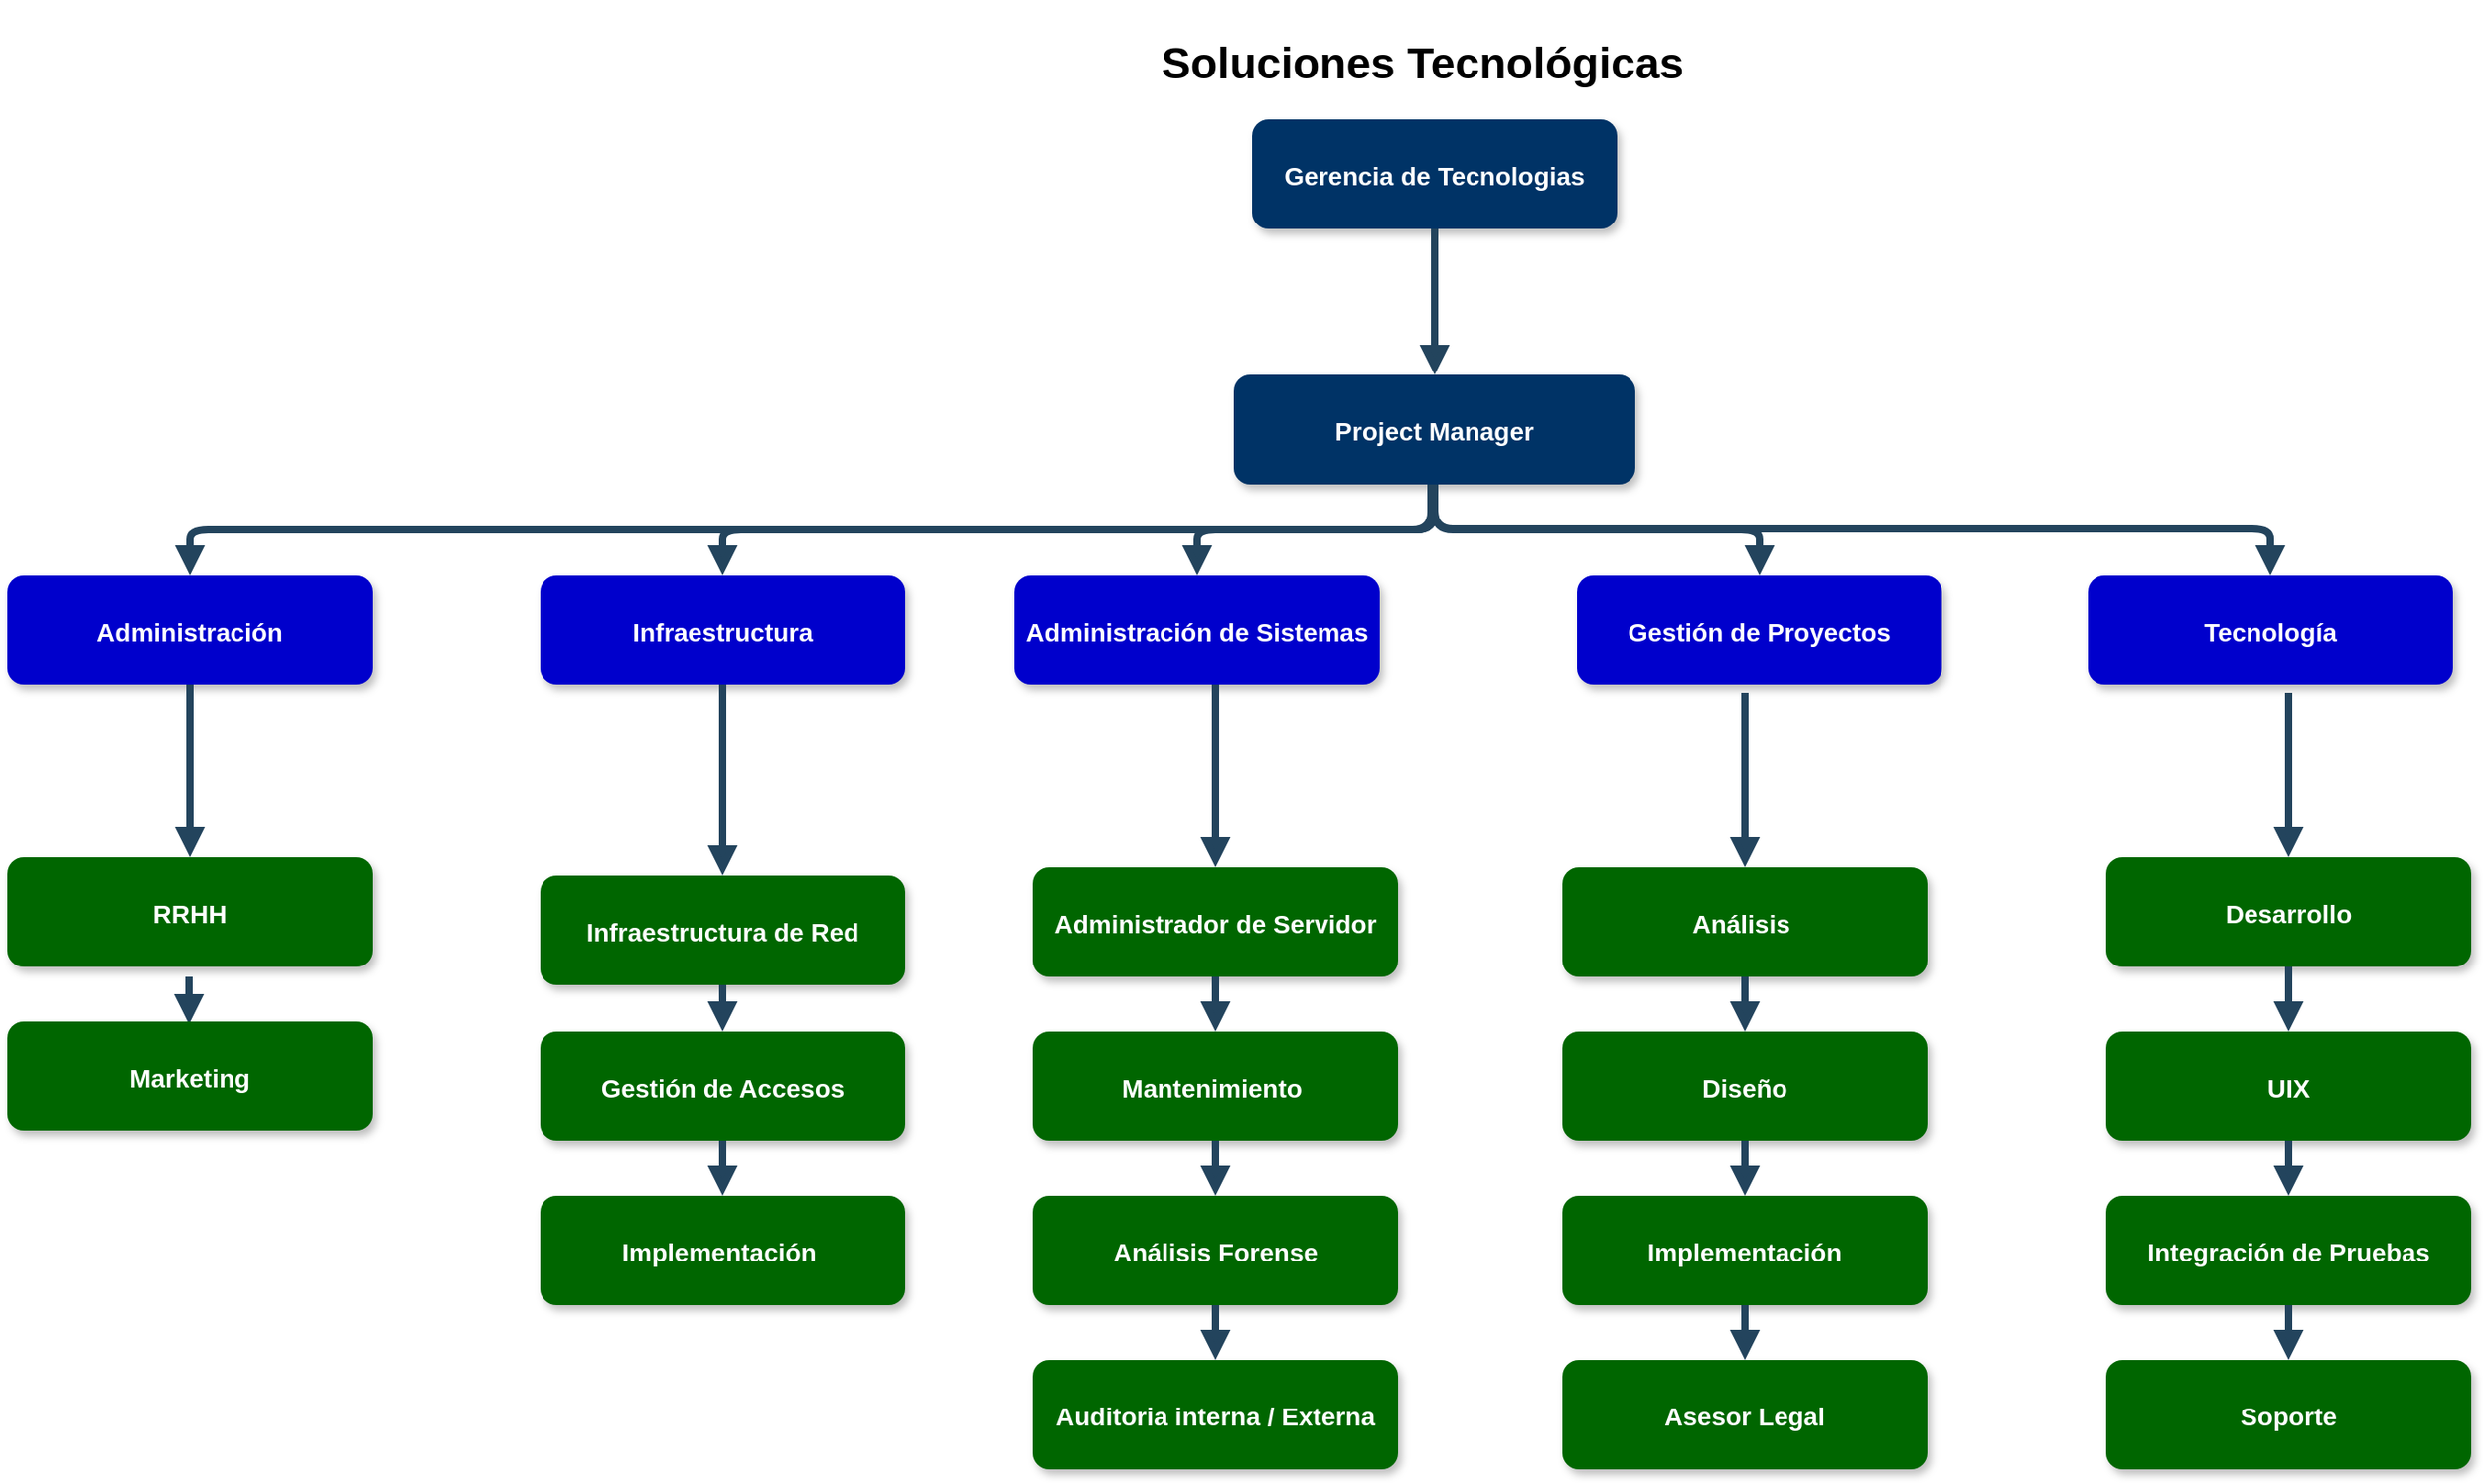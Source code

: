 <mxfile version="21.3.4" type="github">
  <diagram name="Page-1" id="97916047-d0de-89f5-080d-49f4d83e522f">
    <mxGraphModel dx="3907.5" dy="988" grid="1" gridSize="10" guides="1" tooltips="1" connect="1" arrows="1" fold="1" page="1" pageScale="1.5" pageWidth="1169" pageHeight="827" background="none" math="0" shadow="0">
      <root>
        <mxCell id="0" />
        <mxCell id="1" parent="0" />
        <mxCell id="2" value="Gerencia de Tecnologias" style="rounded=1;fillColor=#003366;strokeColor=none;shadow=1;gradientColor=none;fontStyle=1;fontColor=#FFFFFF;fontSize=14;" parent="1" vertex="1">
          <mxGeometry x="672" y="205.5" width="200" height="60" as="geometry" />
        </mxCell>
        <mxCell id="3" value="Project Manager" style="rounded=1;fillColor=#003366;strokeColor=none;shadow=1;gradientColor=none;fontStyle=1;fontColor=#FFFFFF;fontSize=14;" parent="1" vertex="1">
          <mxGeometry x="662" y="345.5" width="220" height="60" as="geometry" />
        </mxCell>
        <mxCell id="4" value="Infraestructura" style="rounded=1;fillColor=#0000CC;strokeColor=none;shadow=1;gradientColor=none;fontStyle=1;fontColor=#FFFFFF;fontSize=14;" parent="1" vertex="1">
          <mxGeometry x="282" y="455.5" width="200" height="60" as="geometry" />
        </mxCell>
        <mxCell id="5" value="Administración de Sistemas" style="rounded=1;fillColor=#0000CC;strokeColor=none;shadow=1;gradientColor=none;fontStyle=1;fontColor=#FFFFFF;fontSize=14;" parent="1" vertex="1">
          <mxGeometry x="542" y="455.5" width="200" height="60" as="geometry" />
        </mxCell>
        <mxCell id="6" value="Gestión de Proyectos" style="rounded=1;fillColor=#0000CC;strokeColor=none;shadow=1;gradientColor=none;fontStyle=1;fontColor=#FFFFFF;fontSize=14;" parent="1" vertex="1">
          <mxGeometry x="850" y="455.5" width="200" height="60" as="geometry" />
        </mxCell>
        <mxCell id="8" value="Infraestructura de Red" style="rounded=1;fillColor=#006600;strokeColor=none;shadow=1;gradientColor=none;fontStyle=1;fontColor=#FFFFFF;fontSize=14;" parent="1" vertex="1">
          <mxGeometry x="282" y="620" width="200" height="60" as="geometry" />
        </mxCell>
        <mxCell id="9" value="Gestión de Accesos" style="rounded=1;fillColor=#006600;strokeColor=none;shadow=1;gradientColor=none;fontStyle=1;fontColor=#FFFFFF;fontSize=14;" parent="1" vertex="1">
          <mxGeometry x="282" y="705.5" width="200" height="60" as="geometry" />
        </mxCell>
        <mxCell id="10" value="Implementación " style="rounded=1;fillColor=#006600;strokeColor=none;shadow=1;gradientColor=none;fontStyle=1;fontColor=#FFFFFF;fontSize=14;" parent="1" vertex="1">
          <mxGeometry x="282" y="795.5" width="200" height="60" as="geometry" />
        </mxCell>
        <mxCell id="13" value="Administrador de Servidor" style="rounded=1;fillColor=#006600;strokeColor=none;shadow=1;gradientColor=none;fontStyle=1;fontColor=#FFFFFF;fontSize=14;" parent="1" vertex="1">
          <mxGeometry x="552" y="615.5" width="200" height="60" as="geometry" />
        </mxCell>
        <mxCell id="14" value="Mantenimiento " style="rounded=1;fillColor=#006600;strokeColor=none;shadow=1;gradientColor=none;fontStyle=1;fontColor=#FFFFFF;fontSize=14;" parent="1" vertex="1">
          <mxGeometry x="552" y="705.5" width="200" height="60" as="geometry" />
        </mxCell>
        <mxCell id="15" value="Análisis Forense" style="rounded=1;fillColor=#006600;strokeColor=none;shadow=1;gradientColor=none;fontStyle=1;fontColor=#FFFFFF;fontSize=14;" parent="1" vertex="1">
          <mxGeometry x="552" y="795.5" width="200" height="60" as="geometry" />
        </mxCell>
        <mxCell id="16" value="Auditoria interna / Externa" style="rounded=1;fillColor=#006600;strokeColor=none;shadow=1;gradientColor=none;fontStyle=1;fontColor=#FFFFFF;fontSize=14;" parent="1" vertex="1">
          <mxGeometry x="552" y="885.5" width="200" height="60" as="geometry" />
        </mxCell>
        <mxCell id="18" value="Análisis " style="rounded=1;fillColor=#006600;strokeColor=none;shadow=1;gradientColor=none;fontStyle=1;fontColor=#FFFFFF;fontSize=14;" parent="1" vertex="1">
          <mxGeometry x="842" y="615.5" width="200" height="60" as="geometry" />
        </mxCell>
        <mxCell id="19" value="Diseño" style="rounded=1;fillColor=#006600;strokeColor=none;shadow=1;gradientColor=none;fontStyle=1;fontColor=#FFFFFF;fontSize=14;" parent="1" vertex="1">
          <mxGeometry x="842" y="705.5" width="200" height="60" as="geometry" />
        </mxCell>
        <mxCell id="20" value="Implementación" style="rounded=1;fillColor=#006600;strokeColor=none;shadow=1;gradientColor=none;fontStyle=1;fontColor=#FFFFFF;fontSize=14;" parent="1" vertex="1">
          <mxGeometry x="842" y="795.5" width="200" height="60" as="geometry" />
        </mxCell>
        <mxCell id="22" value="Asesor Legal" style="rounded=1;fillColor=#006600;strokeColor=none;shadow=1;gradientColor=none;fontStyle=1;fontColor=#FFFFFF;fontSize=14;" parent="1" vertex="1">
          <mxGeometry x="842" y="885.5" width="200" height="60" as="geometry" />
        </mxCell>
        <mxCell id="23" value="Desarrollo" style="rounded=1;fillColor=#006600;strokeColor=none;shadow=1;gradientColor=none;fontStyle=1;fontColor=#FFFFFF;fontSize=14;" parent="1" vertex="1">
          <mxGeometry x="1140" y="610" width="200" height="60" as="geometry" />
        </mxCell>
        <mxCell id="24" value="UIX" style="rounded=1;fillColor=#006600;strokeColor=none;shadow=1;gradientColor=none;fontStyle=1;fontColor=#FFFFFF;fontSize=14;" parent="1" vertex="1">
          <mxGeometry x="1140" y="705.5" width="200" height="60" as="geometry" />
        </mxCell>
        <mxCell id="26" value="Integración de Pruebas" style="rounded=1;fillColor=#006600;strokeColor=none;shadow=1;gradientColor=none;fontStyle=1;fontColor=#FFFFFF;fontSize=14;" parent="1" vertex="1">
          <mxGeometry x="1140" y="795.5" width="200" height="60" as="geometry" />
        </mxCell>
        <mxCell id="27" value="Soporte" style="rounded=1;fillColor=#006600;strokeColor=none;shadow=1;gradientColor=none;fontStyle=1;fontColor=#FFFFFF;fontSize=14;" parent="1" vertex="1">
          <mxGeometry x="1140" y="885.5" width="200" height="60" as="geometry" />
        </mxCell>
        <mxCell id="29" value="" style="edgeStyle=elbowEdgeStyle;elbow=vertical;strokeWidth=4;endArrow=block;endFill=1;fontStyle=1;strokeColor=#23445D;fillColor=#003366;" parent="1" source="2" target="3" edge="1">
          <mxGeometry x="22" y="165.5" width="100" height="100" as="geometry">
            <mxPoint x="22" y="265.5" as="sourcePoint" />
            <mxPoint x="122" y="165.5" as="targetPoint" />
          </mxGeometry>
        </mxCell>
        <mxCell id="30" value="" style="edgeStyle=elbowEdgeStyle;elbow=vertical;strokeWidth=4;endArrow=block;endFill=1;fontStyle=1;strokeColor=#23445D;fillColor=#006600;" parent="1" source="3" target="5" edge="1">
          <mxGeometry x="22" y="165.5" width="100" height="100" as="geometry">
            <mxPoint x="22" y="265.5" as="sourcePoint" />
            <mxPoint x="122" y="165.5" as="targetPoint" />
          </mxGeometry>
        </mxCell>
        <mxCell id="31" value="" style="edgeStyle=elbowEdgeStyle;elbow=vertical;strokeWidth=4;endArrow=block;endFill=1;fontStyle=1;strokeColor=#23445D;fillColor=#006600;" parent="1" source="3" target="4" edge="1">
          <mxGeometry x="22" y="165.5" width="100" height="100" as="geometry">
            <mxPoint x="22" y="265.5" as="sourcePoint" />
            <mxPoint x="122" y="165.5" as="targetPoint" />
          </mxGeometry>
        </mxCell>
        <mxCell id="32" value="" style="edgeStyle=elbowEdgeStyle;elbow=vertical;strokeWidth=4;endArrow=block;endFill=1;fontStyle=1;strokeColor=#23445D;fillColor=#006600;" parent="1" source="3" target="6" edge="1">
          <mxGeometry x="22" y="165.5" width="100" height="100" as="geometry">
            <mxPoint x="22" y="265.5" as="sourcePoint" />
            <mxPoint x="122" y="165.5" as="targetPoint" />
          </mxGeometry>
        </mxCell>
        <mxCell id="34" value="" style="edgeStyle=elbowEdgeStyle;elbow=vertical;strokeWidth=4;endArrow=block;endFill=1;fontStyle=1;strokeColor=#23445D;exitX=0.5;exitY=1;exitDx=0;exitDy=0;entryX=0.5;entryY=0;entryDx=0;entryDy=0;fillColor=#006600;" parent="1" source="4" target="8" edge="1">
          <mxGeometry x="22" y="165.5" width="100" height="100" as="geometry">
            <mxPoint x="22" y="265.5" as="sourcePoint" />
            <mxPoint x="370" y="590" as="targetPoint" />
            <Array as="points">
              <mxPoint x="372" y="560" />
            </Array>
          </mxGeometry>
        </mxCell>
        <mxCell id="37" value="" style="edgeStyle=elbowEdgeStyle;elbow=vertical;strokeWidth=4;endArrow=block;endFill=1;fontStyle=1;strokeColor=#23445D;entryX=0.5;entryY=0;entryDx=0;entryDy=0;fillColor=#006600;" parent="1" target="23" edge="1">
          <mxGeometry x="22" y="165.5" width="100" height="100" as="geometry">
            <mxPoint x="1240" y="520" as="sourcePoint" />
            <mxPoint x="1180" y="610" as="targetPoint" />
            <Array as="points">
              <mxPoint x="1230" y="560" />
              <mxPoint x="1250" y="540" />
            </Array>
          </mxGeometry>
        </mxCell>
        <mxCell id="38" value="" style="edgeStyle=elbowEdgeStyle;elbow=vertical;strokeWidth=4;endArrow=block;endFill=1;fontStyle=1;strokeColor=#23445D;fillColor=#006600;" parent="1" source="8" target="9" edge="1">
          <mxGeometry x="62" y="165.5" width="100" height="100" as="geometry">
            <mxPoint x="62" y="265.5" as="sourcePoint" />
            <mxPoint x="162" y="165.5" as="targetPoint" />
          </mxGeometry>
        </mxCell>
        <mxCell id="39" value="" style="edgeStyle=elbowEdgeStyle;elbow=vertical;strokeWidth=4;endArrow=block;endFill=1;fontStyle=1;strokeColor=#23445D;fillColor=#006600;" parent="1" source="9" target="10" edge="1">
          <mxGeometry x="62" y="175.5" width="100" height="100" as="geometry">
            <mxPoint x="62" y="275.5" as="sourcePoint" />
            <mxPoint x="162" y="175.5" as="targetPoint" />
          </mxGeometry>
        </mxCell>
        <mxCell id="42" value="" style="edgeStyle=elbowEdgeStyle;elbow=vertical;strokeWidth=4;endArrow=block;endFill=1;fontStyle=1;strokeColor=#23445D;fillColor=#006600;" parent="1" source="13" target="14" edge="1">
          <mxGeometry x="62" y="165.5" width="100" height="100" as="geometry">
            <mxPoint x="62" y="265.5" as="sourcePoint" />
            <mxPoint x="162" y="165.5" as="targetPoint" />
          </mxGeometry>
        </mxCell>
        <mxCell id="43" value="" style="edgeStyle=elbowEdgeStyle;elbow=vertical;strokeWidth=4;endArrow=block;endFill=1;fontStyle=1;strokeColor=#23445D;fillColor=#006600;" parent="1" source="14" target="15" edge="1">
          <mxGeometry x="62" y="175.5" width="100" height="100" as="geometry">
            <mxPoint x="62" y="275.5" as="sourcePoint" />
            <mxPoint x="162" y="175.5" as="targetPoint" />
          </mxGeometry>
        </mxCell>
        <mxCell id="44" value="" style="edgeStyle=elbowEdgeStyle;elbow=vertical;strokeWidth=4;endArrow=block;endFill=1;fontStyle=1;strokeColor=#23445D;fillColor=#006600;" parent="1" source="15" target="16" edge="1">
          <mxGeometry x="62" y="185.5" width="100" height="100" as="geometry">
            <mxPoint x="62" y="285.5" as="sourcePoint" />
            <mxPoint x="162" y="185.5" as="targetPoint" />
          </mxGeometry>
        </mxCell>
        <mxCell id="46" value="" style="edgeStyle=elbowEdgeStyle;elbow=vertical;strokeWidth=4;endArrow=block;endFill=1;fontStyle=1;strokeColor=#23445D;fillColor=#006600;" parent="1" source="18" target="19" edge="1">
          <mxGeometry x="72" y="165.5" width="100" height="100" as="geometry">
            <mxPoint x="72" y="265.5" as="sourcePoint" />
            <mxPoint x="172" y="165.5" as="targetPoint" />
          </mxGeometry>
        </mxCell>
        <mxCell id="47" value="" style="edgeStyle=elbowEdgeStyle;elbow=vertical;strokeWidth=4;endArrow=block;endFill=1;fontStyle=1;strokeColor=#23445D;fillColor=#006600;" parent="1" source="19" target="20" edge="1">
          <mxGeometry x="72" y="175.5" width="100" height="100" as="geometry">
            <mxPoint x="72" y="275.5" as="sourcePoint" />
            <mxPoint x="172" y="175.5" as="targetPoint" />
          </mxGeometry>
        </mxCell>
        <mxCell id="48" value="" style="edgeStyle=elbowEdgeStyle;elbow=vertical;strokeWidth=4;endArrow=block;endFill=1;fontStyle=1;strokeColor=#23445D;entryX=0.5;entryY=0;entryDx=0;entryDy=0;fillColor=#006600;" parent="1" source="20" target="22" edge="1">
          <mxGeometry x="72" y="185.5" width="100" height="100" as="geometry">
            <mxPoint x="72" y="285.5" as="sourcePoint" />
            <mxPoint x="940" y="970" as="targetPoint" />
          </mxGeometry>
        </mxCell>
        <mxCell id="50" value="" style="edgeStyle=elbowEdgeStyle;elbow=vertical;strokeWidth=4;endArrow=block;endFill=1;fontStyle=1;strokeColor=#23445D;fillColor=#006600;" parent="1" source="23" target="24" edge="1">
          <mxGeometry x="72" y="165.5" width="100" height="100" as="geometry">
            <mxPoint x="72" y="265.5" as="sourcePoint" />
            <mxPoint x="172" y="165.5" as="targetPoint" />
          </mxGeometry>
        </mxCell>
        <mxCell id="51" value="" style="edgeStyle=elbowEdgeStyle;elbow=vertical;strokeWidth=4;endArrow=block;endFill=1;fontStyle=1;strokeColor=#23445D;fillColor=#006600;" parent="1" source="24" edge="1">
          <mxGeometry x="72" y="175.5" width="100" height="100" as="geometry">
            <mxPoint x="72" y="275.5" as="sourcePoint" />
            <mxPoint x="1240" y="795.5" as="targetPoint" />
          </mxGeometry>
        </mxCell>
        <mxCell id="53" value="" style="edgeStyle=elbowEdgeStyle;elbow=vertical;strokeWidth=4;endArrow=block;endFill=1;fontStyle=1;strokeColor=#23445D;fillColor=#006600;" parent="1" source="26" target="27" edge="1">
          <mxGeometry x="72" y="195.5" width="100" height="100" as="geometry">
            <mxPoint x="72" y="295.5" as="sourcePoint" />
            <mxPoint x="172" y="195.5" as="targetPoint" />
          </mxGeometry>
        </mxCell>
        <mxCell id="54" value="" style="edgeStyle=elbowEdgeStyle;elbow=vertical;strokeWidth=4;endArrow=block;endFill=1;fontStyle=1;strokeColor=#23445D;fillColor=#006600;" parent="1" source="5" target="13" edge="1">
          <mxGeometry x="22" y="165.5" width="100" height="100" as="geometry">
            <mxPoint x="660" y="520" as="sourcePoint" />
            <mxPoint x="122" y="165.5" as="targetPoint" />
            <Array as="points">
              <mxPoint x="652" y="555.5" />
            </Array>
          </mxGeometry>
        </mxCell>
        <mxCell id="55" value="" style="edgeStyle=elbowEdgeStyle;elbow=vertical;strokeWidth=4;endArrow=block;endFill=1;fontStyle=1;strokeColor=#23445D;entryX=0.5;entryY=0;entryDx=0;entryDy=0;fillColor=#006600;" parent="1" target="18" edge="1">
          <mxGeometry x="22" y="165.5" width="100" height="100" as="geometry">
            <mxPoint x="942" y="520" as="sourcePoint" />
            <mxPoint x="122" y="165.5" as="targetPoint" />
            <Array as="points">
              <mxPoint x="942" y="555.5" />
            </Array>
          </mxGeometry>
        </mxCell>
        <mxCell id="l8mUT5ralYk8XpMnHVNH-55" value="Tecnología" style="rounded=1;fillColor=#0000CC;strokeColor=none;shadow=1;gradientColor=none;fontStyle=1;fontColor=#FFFFFF;fontSize=14;" parent="1" vertex="1">
          <mxGeometry x="1130" y="455.5" width="200" height="60" as="geometry" />
        </mxCell>
        <mxCell id="l8mUT5ralYk8XpMnHVNH-56" value="" style="edgeStyle=elbowEdgeStyle;elbow=vertical;strokeWidth=4;endArrow=block;endFill=1;fontStyle=1;strokeColor=#23445D;entryX=0.5;entryY=0;entryDx=0;entryDy=0;exitX=0.5;exitY=1;exitDx=0;exitDy=0;fillColor=#006600;" parent="1" source="3" target="l8mUT5ralYk8XpMnHVNH-55" edge="1">
          <mxGeometry x="32" y="175.5" width="100" height="100" as="geometry">
            <mxPoint x="770" y="416" as="sourcePoint" />
            <mxPoint x="960" y="466" as="targetPoint" />
            <Array as="points">
              <mxPoint x="1000" y="430" />
            </Array>
          </mxGeometry>
        </mxCell>
        <mxCell id="I4em5gslJj2_s5Xicd3c-56" value="" style="edgeStyle=elbowEdgeStyle;elbow=vertical;strokeWidth=4;endArrow=block;endFill=1;fontStyle=1;strokeColor=#23445D;entryX=0.5;entryY=0;entryDx=0;entryDy=0;fillColor=#006600;" parent="1" target="I4em5gslJj2_s5Xicd3c-58" edge="1">
          <mxGeometry x="-40" y="140.5" width="100" height="100" as="geometry">
            <mxPoint x="770" y="405.5" as="sourcePoint" />
            <mxPoint x="49" y="458" as="targetPoint" />
          </mxGeometry>
        </mxCell>
        <mxCell id="I4em5gslJj2_s5Xicd3c-58" value="Administración" style="rounded=1;fillColor=#0000CC;strokeColor=none;shadow=1;gradientColor=none;fontStyle=1;fontColor=#FFFFFF;fontSize=14;" parent="1" vertex="1">
          <mxGeometry x="-10" y="455.5" width="200" height="60" as="geometry" />
        </mxCell>
        <mxCell id="I4em5gslJj2_s5Xicd3c-59" value="" style="edgeStyle=elbowEdgeStyle;elbow=vertical;strokeWidth=4;endArrow=block;endFill=1;fontStyle=1;strokeColor=#23445D;entryX=0.5;entryY=0;entryDx=0;entryDy=0;exitX=0.5;exitY=1;exitDx=0;exitDy=0;fillColor=#006600;" parent="1" source="I4em5gslJj2_s5Xicd3c-58" target="I4em5gslJj2_s5Xicd3c-60" edge="1">
          <mxGeometry x="-310" y="189.5" width="100" height="100" as="geometry">
            <mxPoint x="60" y="520" as="sourcePoint" />
            <mxPoint x="50" y="620" as="targetPoint" />
            <Array as="points">
              <mxPoint x="40" y="584" />
            </Array>
          </mxGeometry>
        </mxCell>
        <mxCell id="I4em5gslJj2_s5Xicd3c-60" value="RRHH" style="rounded=1;fillColor=#006600;strokeColor=none;shadow=1;gradientColor=none;fontStyle=1;fontColor=#FFFFFF;fontSize=14;" parent="1" vertex="1">
          <mxGeometry x="-10" y="610" width="200" height="60" as="geometry" />
        </mxCell>
        <mxCell id="I4em5gslJj2_s5Xicd3c-61" value="" style="edgeStyle=elbowEdgeStyle;elbow=vertical;strokeWidth=4;endArrow=block;endFill=1;fontStyle=1;strokeColor=#23445D;fillColor=#006600;" parent="1" edge="1">
          <mxGeometry x="-230.5" y="161" width="100" height="100" as="geometry">
            <mxPoint x="89.5" y="675.5" as="sourcePoint" />
            <mxPoint x="89.5" y="701.5" as="targetPoint" />
            <Array as="points">
              <mxPoint x="-192.5" y="688.5" />
            </Array>
          </mxGeometry>
        </mxCell>
        <mxCell id="I4em5gslJj2_s5Xicd3c-62" value="Marketing" style="rounded=1;fillColor=#006600;strokeColor=none;shadow=1;gradientColor=none;fontStyle=1;fontColor=#FFFFFF;fontSize=14;" parent="1" vertex="1">
          <mxGeometry x="-10" y="700" width="200" height="60" as="geometry" />
        </mxCell>
        <mxCell id="o7BUsKhXOMb2cQXVXZCQ-55" value="&lt;h1&gt;&lt;b&gt;&lt;font style=&quot;font-size: 24px;&quot;&gt;Soluciones Tecnológicas&lt;/font&gt;&lt;/b&gt;&lt;/h1&gt;" style="text;html=1;align=center;verticalAlign=middle;resizable=0;points=[];autosize=1;strokeColor=none;fillColor=none;" vertex="1" parent="1">
          <mxGeometry x="610" y="140" width="310" height="70" as="geometry" />
        </mxCell>
      </root>
    </mxGraphModel>
  </diagram>
</mxfile>
